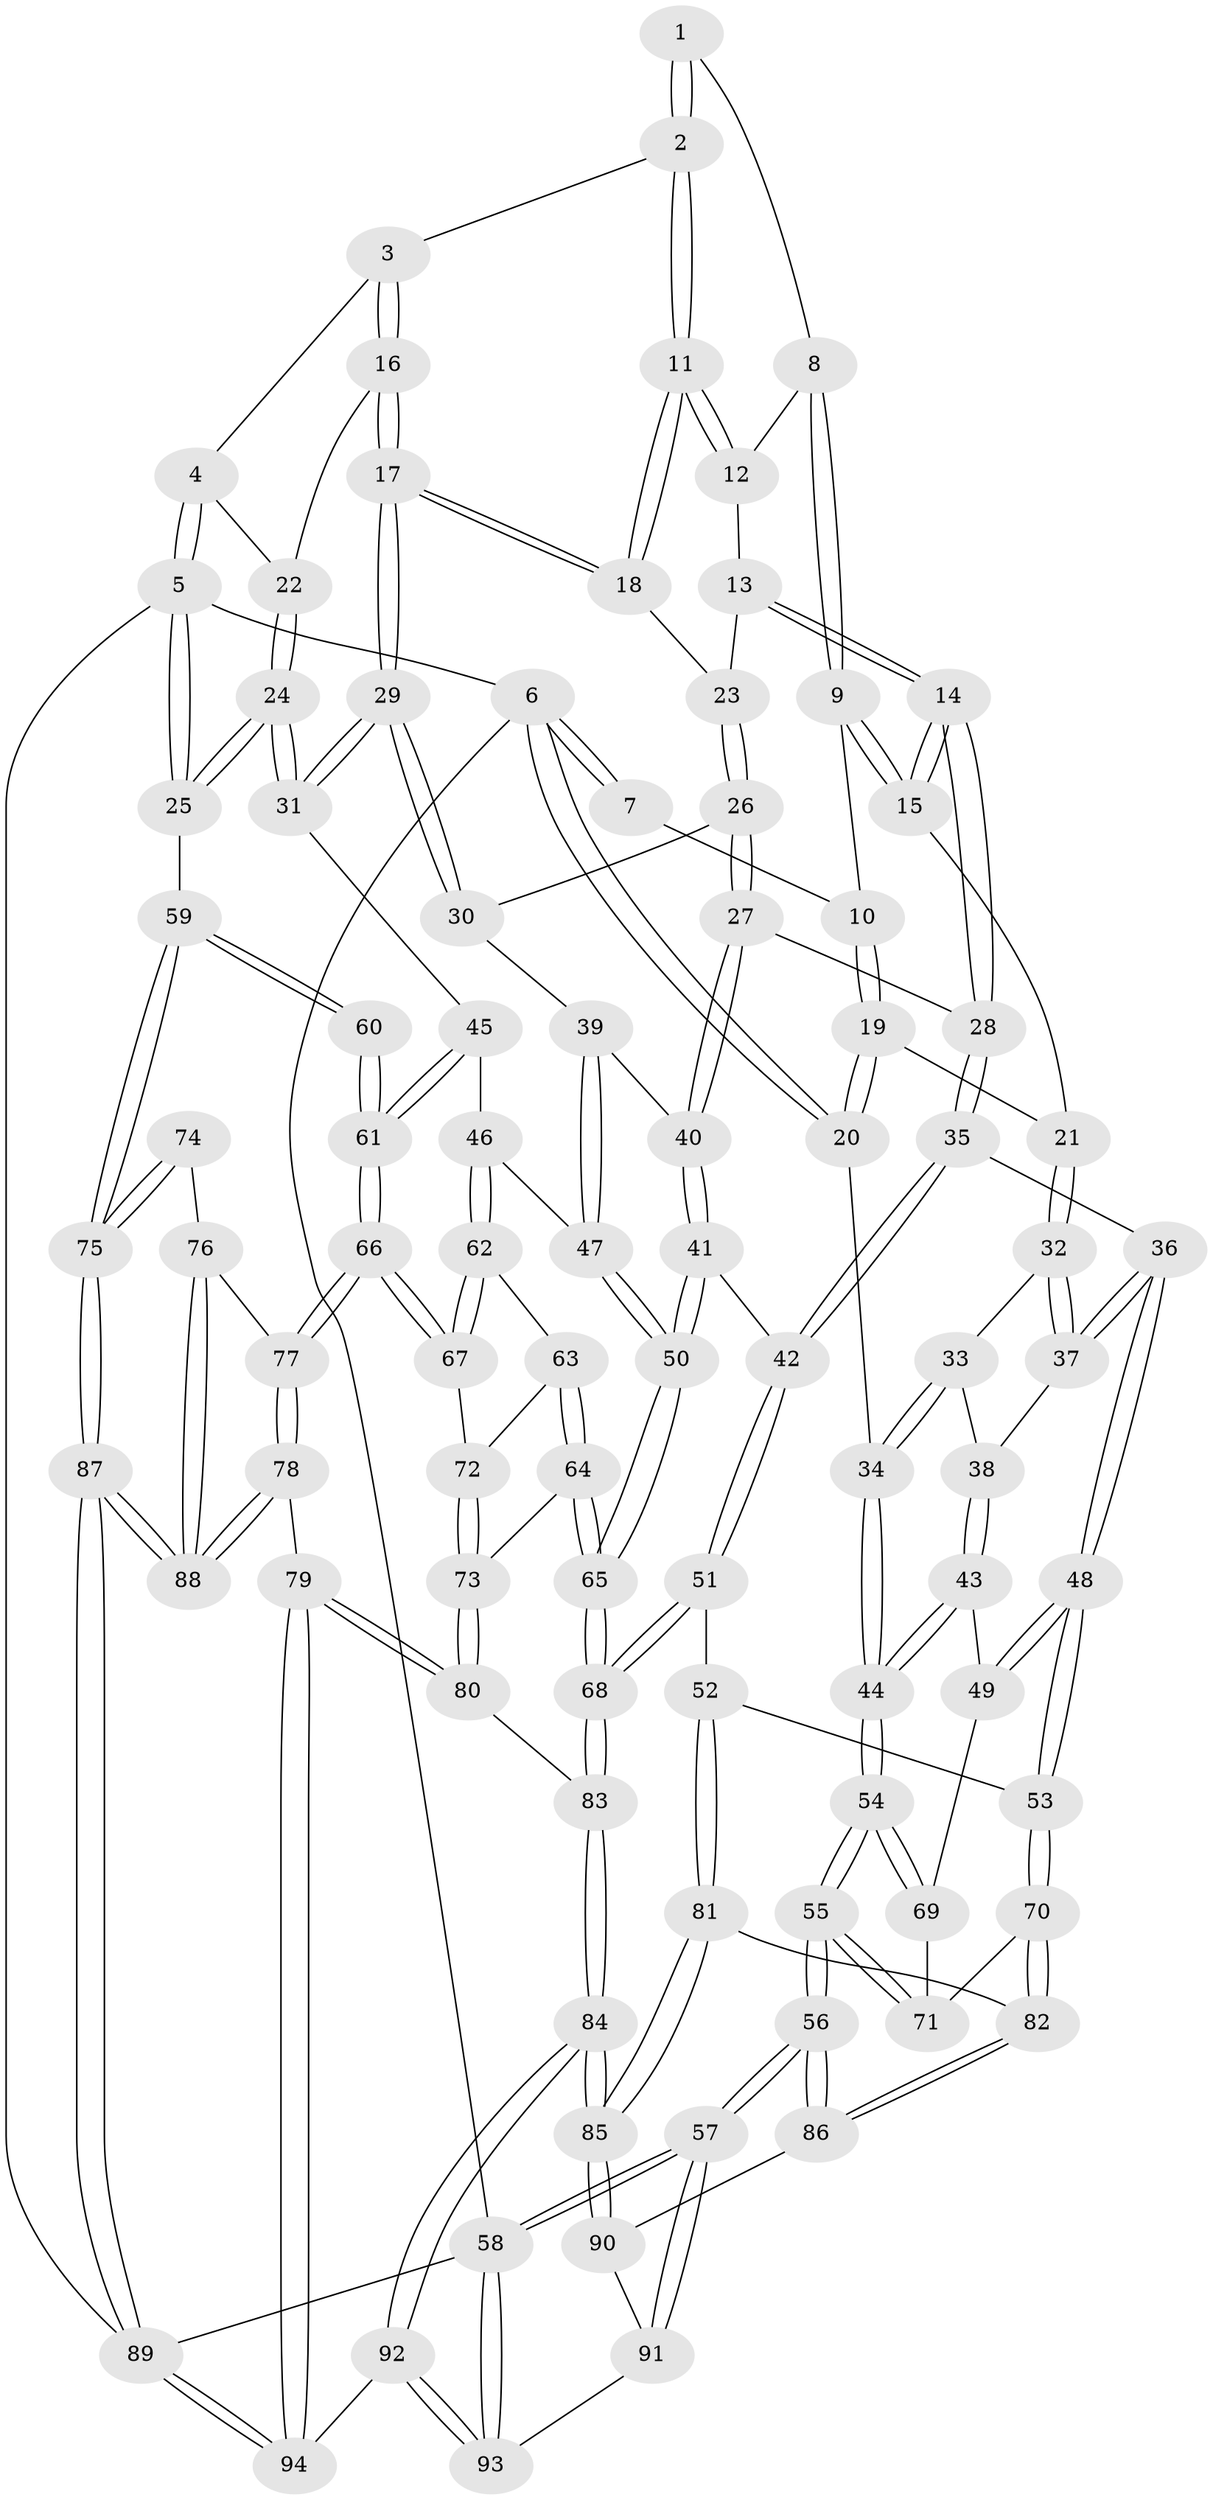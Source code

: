 // coarse degree distribution, {2: 0.15517241379310345, 5: 0.08620689655172414, 4: 0.1206896551724138, 3: 0.603448275862069, 6: 0.034482758620689655}
// Generated by graph-tools (version 1.1) at 2025/54/03/04/25 22:54:43]
// undirected, 94 vertices, 232 edges
graph export_dot {
  node [color=gray90,style=filled];
  1 [pos="+0.5133726887851735+0"];
  2 [pos="+0.7231354262468495+0"];
  3 [pos="+0.8830936589170022+0"];
  4 [pos="+0.9383728802934792+0"];
  5 [pos="+1+0"];
  6 [pos="+0+0"];
  7 [pos="+0.2896611155834627+0"];
  8 [pos="+0.4864168112129601+0.003476536150766916"];
  9 [pos="+0.4399707236754993+0.05645304924548645"];
  10 [pos="+0.290362466257678+0"];
  11 [pos="+0.6526872975734161+0.0859012446141779"];
  12 [pos="+0.5013836422199061+0.03320011732693479"];
  13 [pos="+0.5312421015725658+0.12074443859368203"];
  14 [pos="+0.4107842786808891+0.18810261621647945"];
  15 [pos="+0.39030024318490464+0.17443207544502118"];
  16 [pos="+0.8036187826956626+0.18654859956092684"];
  17 [pos="+0.7956815797999657+0.20037578328002412"];
  18 [pos="+0.645420702940301+0.13859934341824212"];
  19 [pos="+0.271690301006499+0.14289123109127036"];
  20 [pos="+0+0"];
  21 [pos="+0.27524919610227616+0.15005025300279265"];
  22 [pos="+0.9414147362241368+0.12570197841602487"];
  23 [pos="+0.6397018537364693+0.14256053360257925"];
  24 [pos="+1+0.38067475194709594"];
  25 [pos="+1+0.38565966260584733"];
  26 [pos="+0.5945171333810014+0.2511706485598016"];
  27 [pos="+0.5115280263933769+0.30632287844764766"];
  28 [pos="+0.4503355858816523+0.2612809643676065"];
  29 [pos="+0.835834052140401+0.3305122235651113"];
  30 [pos="+0.6918579610609223+0.3152425735127048"];
  31 [pos="+0.8823843712887404+0.3873721111111177"];
  32 [pos="+0.23319102941986034+0.23962941238231353"];
  33 [pos="+0.10028180240807437+0.273419319610497"];
  34 [pos="+0+0.2187425945838756"];
  35 [pos="+0.2914695756595432+0.387435742267387"];
  36 [pos="+0.27964873257912465+0.3844118203978192"];
  37 [pos="+0.2741080082439972+0.3791025081642262"];
  38 [pos="+0.15077414363316624+0.39916468330110394"];
  39 [pos="+0.5983415981802648+0.4119116386543826"];
  40 [pos="+0.5191441188594875+0.3789099891782672"];
  41 [pos="+0.4682049885971661+0.44474038425956686"];
  42 [pos="+0.41921274597609615+0.4902215596577311"];
  43 [pos="+0.10847664842461537+0.4417102131068838"];
  44 [pos="+0+0.3396270347978038"];
  45 [pos="+0.8731684539088452+0.3981245820992"];
  46 [pos="+0.7780797351893787+0.4733890860647998"];
  47 [pos="+0.6784234474734968+0.488859855412627"];
  48 [pos="+0.20065166060571527+0.5522862597764409"];
  49 [pos="+0.14125887634716988+0.5345516356176573"];
  50 [pos="+0.6306846151022127+0.5504976317815202"];
  51 [pos="+0.4110839510403551+0.6167067142640661"];
  52 [pos="+0.32887935032997584+0.6354443928597894"];
  53 [pos="+0.24951702142265242+0.6126194814828732"];
  54 [pos="+0+0.48413796571435663"];
  55 [pos="+0+0.7303392213510342"];
  56 [pos="+0+0.734063825532343"];
  57 [pos="+0+1"];
  58 [pos="+0+1"];
  59 [pos="+1+0.5497889939419499"];
  60 [pos="+0.9599107801352014+0.6603176470843207"];
  61 [pos="+0.890842015624219+0.6751329869840594"];
  62 [pos="+0.7772811881573305+0.5886699017524106"];
  63 [pos="+0.6793109877071111+0.6509097901269768"];
  64 [pos="+0.6015391413253791+0.6635205436308491"];
  65 [pos="+0.5767117300253108+0.6592780811139121"];
  66 [pos="+0.8601292943856964+0.698918821138253"];
  67 [pos="+0.82258897174011+0.6832884104047112"];
  68 [pos="+0.5119127549898159+0.6940863275788547"];
  69 [pos="+0.09544910675089216+0.5614744045437944"];
  70 [pos="+0.14096983032289603+0.7106030880883906"];
  71 [pos="+0.07217858092805028+0.645994069291902"];
  72 [pos="+0.7908507150418589+0.6942595080101968"];
  73 [pos="+0.7289666355886272+0.7458116019975203"];
  74 [pos="+0.9713611050703167+0.7450305428396342"];
  75 [pos="+1+0.8267237360829861"];
  76 [pos="+0.9458118322508399+0.7686954168629601"];
  77 [pos="+0.8711516115686073+0.7779121564626575"];
  78 [pos="+0.8554059517651752+0.8575316095497498"];
  79 [pos="+0.7702525124755114+0.9308052385449743"];
  80 [pos="+0.729703263493947+0.8971487623461021"];
  81 [pos="+0.2810510759549846+0.7668724766285264"];
  82 [pos="+0.13147299712539526+0.7857949863233392"];
  83 [pos="+0.5168469771426083+0.8221186129776621"];
  84 [pos="+0.37683338724977083+1"];
  85 [pos="+0.3694429240756791+0.9964710257858613"];
  86 [pos="+0.10606872389953344+0.8259588354366479"];
  87 [pos="+1+0.9491219357432499"];
  88 [pos="+1+0.9266647539910131"];
  89 [pos="+1+1"];
  90 [pos="+0.1219018282928033+0.866147686612898"];
  91 [pos="+0.10873844324449107+0.8899402140053645"];
  92 [pos="+0.382442273206468+1"];
  93 [pos="+0.07840340396100959+1"];
  94 [pos="+0.793298137654371+1"];
  1 -- 2;
  1 -- 2;
  1 -- 8;
  2 -- 3;
  2 -- 11;
  2 -- 11;
  3 -- 4;
  3 -- 16;
  3 -- 16;
  4 -- 5;
  4 -- 5;
  4 -- 22;
  5 -- 6;
  5 -- 25;
  5 -- 25;
  5 -- 89;
  6 -- 7;
  6 -- 7;
  6 -- 20;
  6 -- 20;
  6 -- 58;
  7 -- 10;
  8 -- 9;
  8 -- 9;
  8 -- 12;
  9 -- 10;
  9 -- 15;
  9 -- 15;
  10 -- 19;
  10 -- 19;
  11 -- 12;
  11 -- 12;
  11 -- 18;
  11 -- 18;
  12 -- 13;
  13 -- 14;
  13 -- 14;
  13 -- 23;
  14 -- 15;
  14 -- 15;
  14 -- 28;
  14 -- 28;
  15 -- 21;
  16 -- 17;
  16 -- 17;
  16 -- 22;
  17 -- 18;
  17 -- 18;
  17 -- 29;
  17 -- 29;
  18 -- 23;
  19 -- 20;
  19 -- 20;
  19 -- 21;
  20 -- 34;
  21 -- 32;
  21 -- 32;
  22 -- 24;
  22 -- 24;
  23 -- 26;
  23 -- 26;
  24 -- 25;
  24 -- 25;
  24 -- 31;
  24 -- 31;
  25 -- 59;
  26 -- 27;
  26 -- 27;
  26 -- 30;
  27 -- 28;
  27 -- 40;
  27 -- 40;
  28 -- 35;
  28 -- 35;
  29 -- 30;
  29 -- 30;
  29 -- 31;
  29 -- 31;
  30 -- 39;
  31 -- 45;
  32 -- 33;
  32 -- 37;
  32 -- 37;
  33 -- 34;
  33 -- 34;
  33 -- 38;
  34 -- 44;
  34 -- 44;
  35 -- 36;
  35 -- 42;
  35 -- 42;
  36 -- 37;
  36 -- 37;
  36 -- 48;
  36 -- 48;
  37 -- 38;
  38 -- 43;
  38 -- 43;
  39 -- 40;
  39 -- 47;
  39 -- 47;
  40 -- 41;
  40 -- 41;
  41 -- 42;
  41 -- 50;
  41 -- 50;
  42 -- 51;
  42 -- 51;
  43 -- 44;
  43 -- 44;
  43 -- 49;
  44 -- 54;
  44 -- 54;
  45 -- 46;
  45 -- 61;
  45 -- 61;
  46 -- 47;
  46 -- 62;
  46 -- 62;
  47 -- 50;
  47 -- 50;
  48 -- 49;
  48 -- 49;
  48 -- 53;
  48 -- 53;
  49 -- 69;
  50 -- 65;
  50 -- 65;
  51 -- 52;
  51 -- 68;
  51 -- 68;
  52 -- 53;
  52 -- 81;
  52 -- 81;
  53 -- 70;
  53 -- 70;
  54 -- 55;
  54 -- 55;
  54 -- 69;
  54 -- 69;
  55 -- 56;
  55 -- 56;
  55 -- 71;
  55 -- 71;
  56 -- 57;
  56 -- 57;
  56 -- 86;
  56 -- 86;
  57 -- 58;
  57 -- 58;
  57 -- 91;
  57 -- 91;
  58 -- 89;
  58 -- 93;
  58 -- 93;
  59 -- 60;
  59 -- 60;
  59 -- 75;
  59 -- 75;
  60 -- 61;
  60 -- 61;
  61 -- 66;
  61 -- 66;
  62 -- 63;
  62 -- 67;
  62 -- 67;
  63 -- 64;
  63 -- 64;
  63 -- 72;
  64 -- 65;
  64 -- 65;
  64 -- 73;
  65 -- 68;
  65 -- 68;
  66 -- 67;
  66 -- 67;
  66 -- 77;
  66 -- 77;
  67 -- 72;
  68 -- 83;
  68 -- 83;
  69 -- 71;
  70 -- 71;
  70 -- 82;
  70 -- 82;
  72 -- 73;
  72 -- 73;
  73 -- 80;
  73 -- 80;
  74 -- 75;
  74 -- 75;
  74 -- 76;
  75 -- 87;
  75 -- 87;
  76 -- 77;
  76 -- 88;
  76 -- 88;
  77 -- 78;
  77 -- 78;
  78 -- 79;
  78 -- 88;
  78 -- 88;
  79 -- 80;
  79 -- 80;
  79 -- 94;
  79 -- 94;
  80 -- 83;
  81 -- 82;
  81 -- 85;
  81 -- 85;
  82 -- 86;
  82 -- 86;
  83 -- 84;
  83 -- 84;
  84 -- 85;
  84 -- 85;
  84 -- 92;
  84 -- 92;
  85 -- 90;
  85 -- 90;
  86 -- 90;
  87 -- 88;
  87 -- 88;
  87 -- 89;
  87 -- 89;
  89 -- 94;
  89 -- 94;
  90 -- 91;
  91 -- 93;
  92 -- 93;
  92 -- 93;
  92 -- 94;
}
